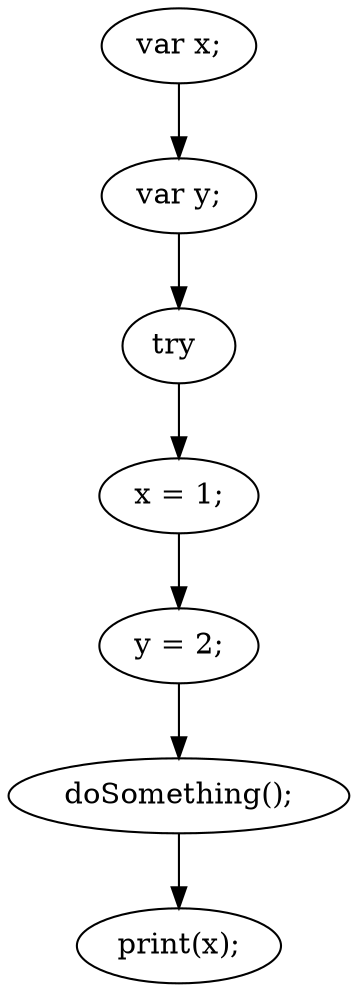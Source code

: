 digraph {
"0" [label="y = 2;\n"] 
"1" [label="print(x);\n"] 
"2" [label="var x;\n"] 
"3" [label="x = 1;\n"] 
"4" [label="doSomething();\n"] 
"5" [label="try "] 
"6" [label="var y;\n"] 
"0" -> "4" [label=""] 
"2" -> "6" [label=""] 
"3" -> "0" [label=""] 
"4" -> "1" [label=""] 
"5" -> "3" [label=""] 
"6" -> "5" [label=""] 
}
